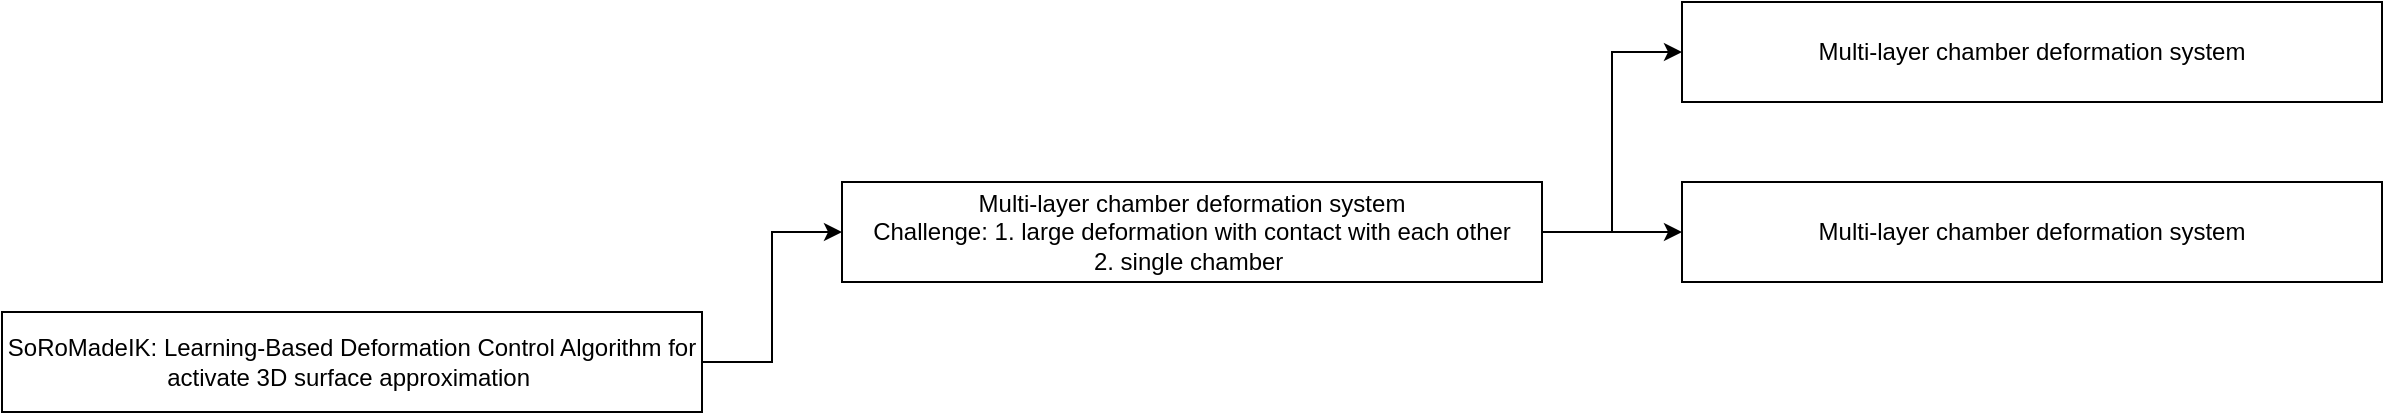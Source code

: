 <mxfile version="22.0.0" type="github">
  <diagram id="R2lEEEUBdFMjLlhIrx00" name="Page-1">
    <mxGraphModel dx="1372" dy="798" grid="1" gridSize="10" guides="1" tooltips="1" connect="1" arrows="1" fold="1" page="1" pageScale="1" pageWidth="850" pageHeight="1100" math="0" shadow="0" extFonts="Permanent Marker^https://fonts.googleapis.com/css?family=Permanent+Marker">
      <root>
        <mxCell id="0" />
        <mxCell id="1" parent="0" />
        <mxCell id="LtaQJOezJhxfunnw9k85-3" style="edgeStyle=orthogonalEdgeStyle;rounded=0;orthogonalLoop=1;jettySize=auto;html=1;exitX=1;exitY=0.5;exitDx=0;exitDy=0;entryX=0;entryY=0.5;entryDx=0;entryDy=0;" edge="1" parent="1" source="LtaQJOezJhxfunnw9k85-1" target="LtaQJOezJhxfunnw9k85-2">
          <mxGeometry relative="1" as="geometry" />
        </mxCell>
        <mxCell id="LtaQJOezJhxfunnw9k85-1" value="SoRoMadeIK: Learning-Based Deformation Control Algorithm for activate 3D surface approximation&amp;nbsp;" style="rounded=0;whiteSpace=wrap;html=1;" vertex="1" parent="1">
          <mxGeometry x="50" y="525" width="350" height="50" as="geometry" />
        </mxCell>
        <mxCell id="LtaQJOezJhxfunnw9k85-5" style="edgeStyle=orthogonalEdgeStyle;rounded=0;orthogonalLoop=1;jettySize=auto;html=1;exitX=1;exitY=0.5;exitDx=0;exitDy=0;entryX=0;entryY=0.5;entryDx=0;entryDy=0;" edge="1" parent="1" source="LtaQJOezJhxfunnw9k85-2" target="LtaQJOezJhxfunnw9k85-4">
          <mxGeometry relative="1" as="geometry" />
        </mxCell>
        <mxCell id="LtaQJOezJhxfunnw9k85-7" style="edgeStyle=orthogonalEdgeStyle;rounded=0;orthogonalLoop=1;jettySize=auto;html=1;exitX=1;exitY=0.5;exitDx=0;exitDy=0;" edge="1" parent="1" source="LtaQJOezJhxfunnw9k85-2" target="LtaQJOezJhxfunnw9k85-6">
          <mxGeometry relative="1" as="geometry" />
        </mxCell>
        <mxCell id="LtaQJOezJhxfunnw9k85-2" value="Multi-layer chamber deformation system&lt;br&gt;Challenge: 1. large deformation with contact with each other&lt;br&gt;2. single chamber&amp;nbsp;" style="rounded=0;whiteSpace=wrap;html=1;" vertex="1" parent="1">
          <mxGeometry x="470" y="460" width="350" height="50" as="geometry" />
        </mxCell>
        <mxCell id="LtaQJOezJhxfunnw9k85-4" value="Multi-layer chamber deformation system" style="rounded=0;whiteSpace=wrap;html=1;" vertex="1" parent="1">
          <mxGeometry x="890" y="370" width="350" height="50" as="geometry" />
        </mxCell>
        <mxCell id="LtaQJOezJhxfunnw9k85-6" value="Multi-layer chamber deformation system" style="rounded=0;whiteSpace=wrap;html=1;" vertex="1" parent="1">
          <mxGeometry x="890" y="460" width="350" height="50" as="geometry" />
        </mxCell>
      </root>
    </mxGraphModel>
  </diagram>
</mxfile>
